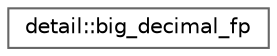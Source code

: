 digraph "类继承关系图"
{
 // LATEX_PDF_SIZE
  bgcolor="transparent";
  edge [fontname=Helvetica,fontsize=10,labelfontname=Helvetica,labelfontsize=10];
  node [fontname=Helvetica,fontsize=10,shape=box,height=0.2,width=0.4];
  rankdir="LR";
  Node0 [id="Node000000",label="detail::big_decimal_fp",height=0.2,width=0.4,color="grey40", fillcolor="white", style="filled",URL="$structdetail_1_1big__decimal__fp.html",tooltip=" "];
}
